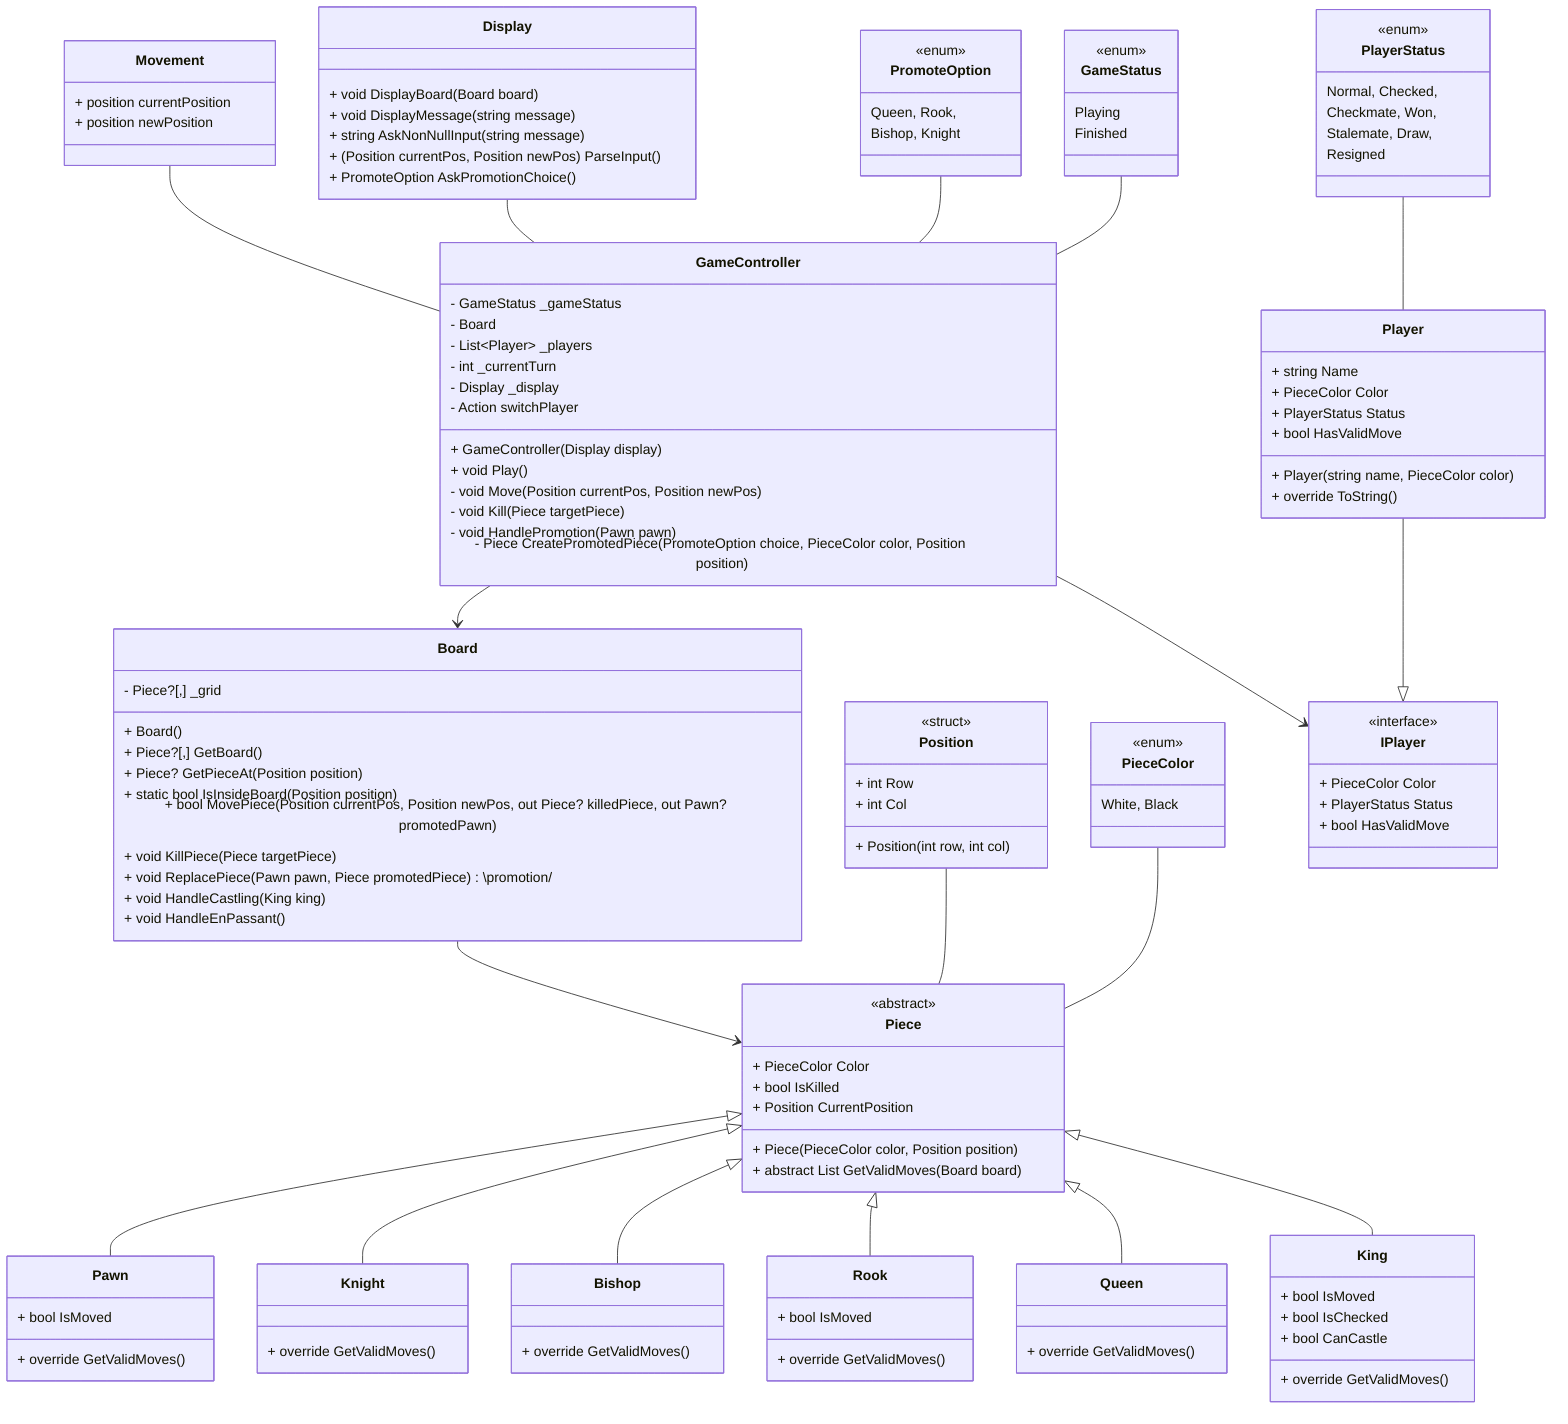 classDiagram
    class GameController {
        - GameStatus _gameStatus
        - Board
        - List~Player~ _players
        - int _currentTurn
        - Display _display
        - Action switchPlayer
        + GameController(Display display)
        + void Play()
        - void Move(Position currentPos, Position newPos)
        - void Kill(Piece targetPiece)
        - void HandlePromotion(Pawn pawn)
        - Piece CreatePromotedPiece(PromoteOption choice, PieceColor color, Position position)
    }

    class Display {
        + void DisplayBoard(Board board)
        + void DisplayMessage(string message)
        + string AskNonNullInput(string message)
        + (Position currentPos, Position newPos) ParseInput()
        + PromoteOption AskPromotionChoice()
    }

    class Board {
        - Piece?[,] _grid
        + Board()
        + Piece?[,] GetBoard()
        + Piece? GetPieceAt(Position position)
        + static bool IsInsideBoard(Position position)
        + bool MovePiece(Position currentPos, Position newPos, out Piece? killedPiece, out Pawn? promotedPawn)
        + void KillPiece(Piece targetPiece)
        + void ReplacePiece(Pawn pawn, Piece promotedPiece) \promotion/
        + void HandleCastling(King king)
        + void HandleEnPassant()
    }

    class Piece {
        <<abstract>>
        + PieceColor Color
        + bool IsKilled
        + Position CurrentPosition
        + Piece(PieceColor color, Position position)
        + abstract List<Position> GetValidMoves(Board board)
    }

    class Pawn {
        + bool IsMoved
        + override GetValidMoves()
    }

    class Knight {
        + override GetValidMoves()
    }

    class Bishop {
        + override GetValidMoves()
    }

    class Rook {
        + bool IsMoved
        + override GetValidMoves()
    }

    class Queen {
        + override GetValidMoves()
    }

    class King {
        + bool IsMoved
        + bool IsChecked
        + bool CanCastle
        + override GetValidMoves()
    }

    class Player {
        + string Name
        + PieceColor Color
        + PlayerStatus Status
        + bool HasValidMove
        + Player(string name, PieceColor color)
        + override ToString()
    }

    class Movement {
        + position currentPosition
        + position newPosition
    }

    class Position {
        <<struct>>
        + int Row
        + int Col
        + Position(int row, int col)
    }

    class GameStatus {
        <<enum>>
        Playing
        Finished
    }

    class PlayerStatus {
        <<enum>>
        Normal, Checked,
        Checkmate, Won,
        Stalemate, Draw,
        Resigned
    }

    class PromoteOption {
        <<enum>>
        Queen, Rook,
        Bishop, Knight
    }

    class PieceColor {
        <<enum>>
        White, Black
    }

    class IPlayer {
        <<interface>>
        + PieceColor Color
        + PlayerStatus Status
        + bool HasValidMove
    }

    GameController --> Board
    GameController --> IPlayer

    Board --> Piece
    
    Piece <|-- Pawn
    Piece <|-- Knight
    Piece <|-- Bishop
    Piece <|-- Rook
    Piece <|-- Queen
    Piece <|-- King
    
    Player --|> IPlayer
    
    Movement -- GameController
    Display -- GameController
    PromoteOption -- GameController
    GameStatus -- GameController
    PlayerStatus -- Player
    Position --Piece
    PieceColor -- Piece